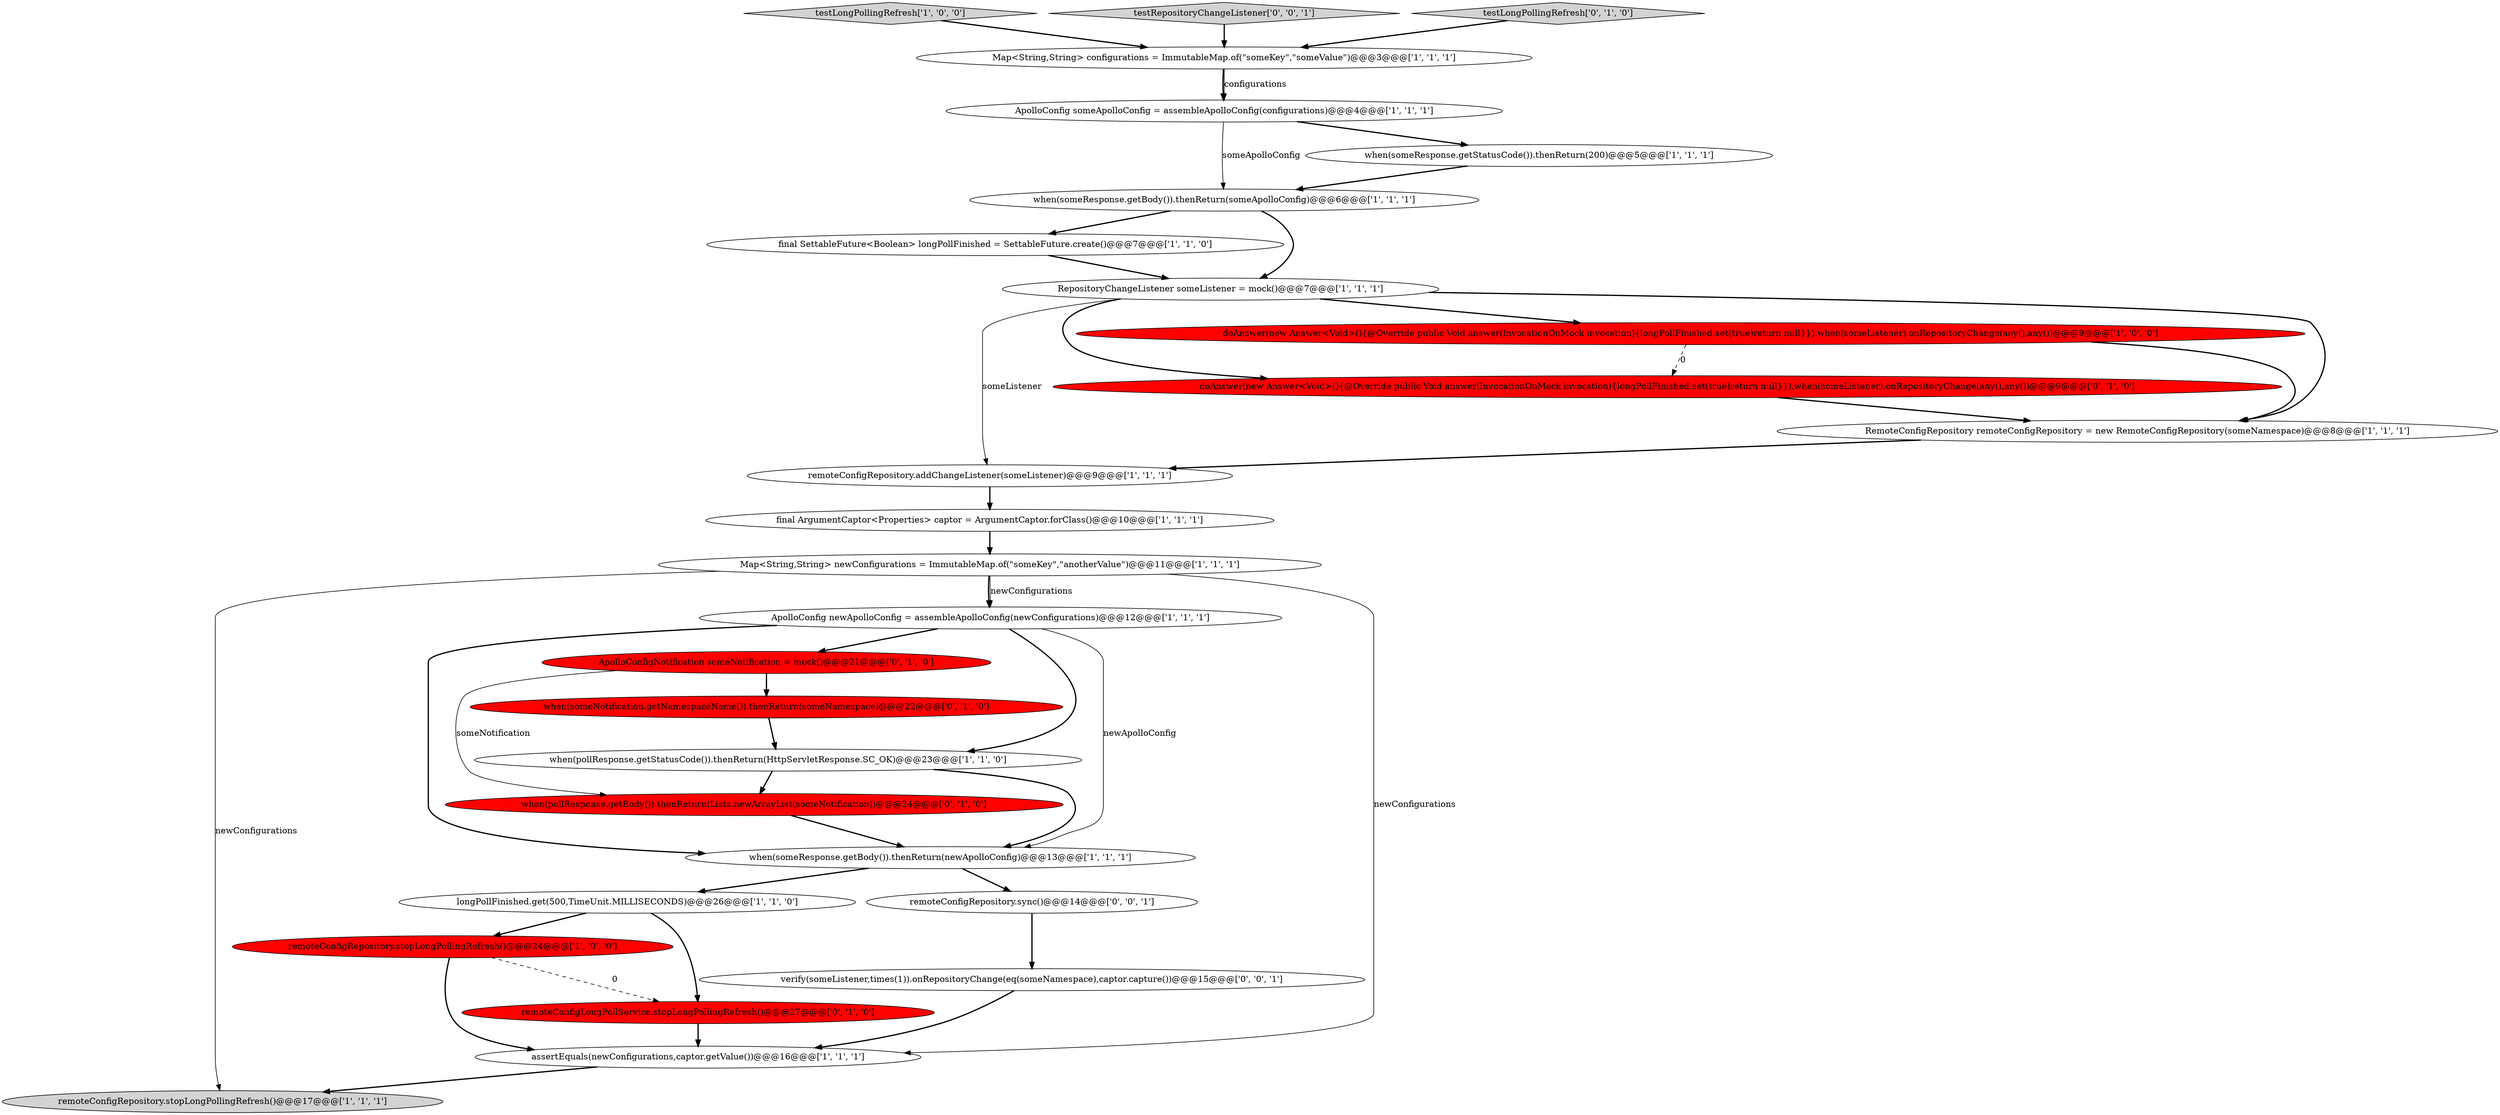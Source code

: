 digraph {
21 [style = filled, label = "remoteConfigLongPollService.stopLongPollingRefresh()@@@27@@@['0', '1', '0']", fillcolor = red, shape = ellipse image = "AAA1AAABBB2BBB"];
7 [style = filled, label = "assertEquals(newConfigurations,captor.getValue())@@@16@@@['1', '1', '1']", fillcolor = white, shape = ellipse image = "AAA0AAABBB1BBB"];
14 [style = filled, label = "remoteConfigRepository.addChangeListener(someListener)@@@9@@@['1', '1', '1']", fillcolor = white, shape = ellipse image = "AAA0AAABBB1BBB"];
22 [style = filled, label = "ApolloConfigNotification someNotification = mock()@@@21@@@['0', '1', '0']", fillcolor = red, shape = ellipse image = "AAA1AAABBB2BBB"];
23 [style = filled, label = "when(pollResponse.getBody()).thenReturn(Lists.newArrayList(someNotification))@@@24@@@['0', '1', '0']", fillcolor = red, shape = ellipse image = "AAA1AAABBB2BBB"];
2 [style = filled, label = "when(someResponse.getBody()).thenReturn(someApolloConfig)@@@6@@@['1', '1', '1']", fillcolor = white, shape = ellipse image = "AAA0AAABBB1BBB"];
5 [style = filled, label = "longPollFinished.get(500,TimeUnit.MILLISECONDS)@@@26@@@['1', '1', '0']", fillcolor = white, shape = ellipse image = "AAA0AAABBB1BBB"];
0 [style = filled, label = "ApolloConfig someApolloConfig = assembleApolloConfig(configurations)@@@4@@@['1', '1', '1']", fillcolor = white, shape = ellipse image = "AAA0AAABBB1BBB"];
18 [style = filled, label = "Map<String,String> newConfigurations = ImmutableMap.of(\"someKey\",\"anotherValue\")@@@11@@@['1', '1', '1']", fillcolor = white, shape = ellipse image = "AAA0AAABBB1BBB"];
25 [style = filled, label = "remoteConfigRepository.sync()@@@14@@@['0', '0', '1']", fillcolor = white, shape = ellipse image = "AAA0AAABBB3BBB"];
11 [style = filled, label = "testLongPollingRefresh['1', '0', '0']", fillcolor = lightgray, shape = diamond image = "AAA0AAABBB1BBB"];
8 [style = filled, label = "remoteConfigRepository.stopLongPollingRefresh()@@@17@@@['1', '1', '1']", fillcolor = lightgray, shape = ellipse image = "AAA0AAABBB1BBB"];
9 [style = filled, label = "final SettableFuture<Boolean> longPollFinished = SettableFuture.create()@@@7@@@['1', '1', '0']", fillcolor = white, shape = ellipse image = "AAA0AAABBB1BBB"];
19 [style = filled, label = "when(someNotification.getNamespaceName()).thenReturn(someNamespace)@@@22@@@['0', '1', '0']", fillcolor = red, shape = ellipse image = "AAA1AAABBB2BBB"];
24 [style = filled, label = "doAnswer(new Answer<Void>(){@Override public Void answer(InvocationOnMock invocation){longPollFinished.set(true)return null}}).when(someListener).onRepositoryChange(any(),any())@@@9@@@['0', '1', '0']", fillcolor = red, shape = ellipse image = "AAA1AAABBB2BBB"];
1 [style = filled, label = "Map<String,String> configurations = ImmutableMap.of(\"someKey\",\"someValue\")@@@3@@@['1', '1', '1']", fillcolor = white, shape = ellipse image = "AAA0AAABBB1BBB"];
12 [style = filled, label = "RemoteConfigRepository remoteConfigRepository = new RemoteConfigRepository(someNamespace)@@@8@@@['1', '1', '1']", fillcolor = white, shape = ellipse image = "AAA0AAABBB1BBB"];
27 [style = filled, label = "verify(someListener,times(1)).onRepositoryChange(eq(someNamespace),captor.capture())@@@15@@@['0', '0', '1']", fillcolor = white, shape = ellipse image = "AAA0AAABBB3BBB"];
26 [style = filled, label = "testRepositoryChangeListener['0', '0', '1']", fillcolor = lightgray, shape = diamond image = "AAA0AAABBB3BBB"];
3 [style = filled, label = "when(pollResponse.getStatusCode()).thenReturn(HttpServletResponse.SC_OK)@@@23@@@['1', '1', '0']", fillcolor = white, shape = ellipse image = "AAA0AAABBB1BBB"];
13 [style = filled, label = "doAnswer(new Answer<Void>(){@Override public Void answer(InvocationOnMock invocation){longPollFinished.set(true)return null}}).when(someListener).onRepositoryChange(any(),any())@@@9@@@['1', '0', '0']", fillcolor = red, shape = ellipse image = "AAA1AAABBB1BBB"];
10 [style = filled, label = "RepositoryChangeListener someListener = mock()@@@7@@@['1', '1', '1']", fillcolor = white, shape = ellipse image = "AAA0AAABBB1BBB"];
4 [style = filled, label = "remoteConfigRepository.stopLongPollingRefresh()@@@24@@@['1', '0', '0']", fillcolor = red, shape = ellipse image = "AAA1AAABBB1BBB"];
20 [style = filled, label = "testLongPollingRefresh['0', '1', '0']", fillcolor = lightgray, shape = diamond image = "AAA0AAABBB2BBB"];
16 [style = filled, label = "when(someResponse.getBody()).thenReturn(newApolloConfig)@@@13@@@['1', '1', '1']", fillcolor = white, shape = ellipse image = "AAA0AAABBB1BBB"];
17 [style = filled, label = "ApolloConfig newApolloConfig = assembleApolloConfig(newConfigurations)@@@12@@@['1', '1', '1']", fillcolor = white, shape = ellipse image = "AAA0AAABBB1BBB"];
6 [style = filled, label = "final ArgumentCaptor<Properties> captor = ArgumentCaptor.forClass()@@@10@@@['1', '1', '1']", fillcolor = white, shape = ellipse image = "AAA0AAABBB1BBB"];
15 [style = filled, label = "when(someResponse.getStatusCode()).thenReturn(200)@@@5@@@['1', '1', '1']", fillcolor = white, shape = ellipse image = "AAA0AAABBB1BBB"];
0->2 [style = solid, label="someApolloConfig"];
24->12 [style = bold, label=""];
15->2 [style = bold, label=""];
23->16 [style = bold, label=""];
22->19 [style = bold, label=""];
11->1 [style = bold, label=""];
6->18 [style = bold, label=""];
10->24 [style = bold, label=""];
26->1 [style = bold, label=""];
22->23 [style = solid, label="someNotification"];
10->14 [style = solid, label="someListener"];
18->17 [style = solid, label="newConfigurations"];
18->17 [style = bold, label=""];
18->7 [style = solid, label="newConfigurations"];
16->25 [style = bold, label=""];
1->0 [style = bold, label=""];
2->9 [style = bold, label=""];
9->10 [style = bold, label=""];
3->16 [style = bold, label=""];
20->1 [style = bold, label=""];
17->22 [style = bold, label=""];
7->8 [style = bold, label=""];
2->10 [style = bold, label=""];
4->21 [style = dashed, label="0"];
0->15 [style = bold, label=""];
4->7 [style = bold, label=""];
5->21 [style = bold, label=""];
18->8 [style = solid, label="newConfigurations"];
25->27 [style = bold, label=""];
3->23 [style = bold, label=""];
13->24 [style = dashed, label="0"];
13->12 [style = bold, label=""];
10->13 [style = bold, label=""];
10->12 [style = bold, label=""];
5->4 [style = bold, label=""];
27->7 [style = bold, label=""];
12->14 [style = bold, label=""];
17->3 [style = bold, label=""];
16->5 [style = bold, label=""];
21->7 [style = bold, label=""];
17->16 [style = solid, label="newApolloConfig"];
19->3 [style = bold, label=""];
14->6 [style = bold, label=""];
17->16 [style = bold, label=""];
1->0 [style = solid, label="configurations"];
}
